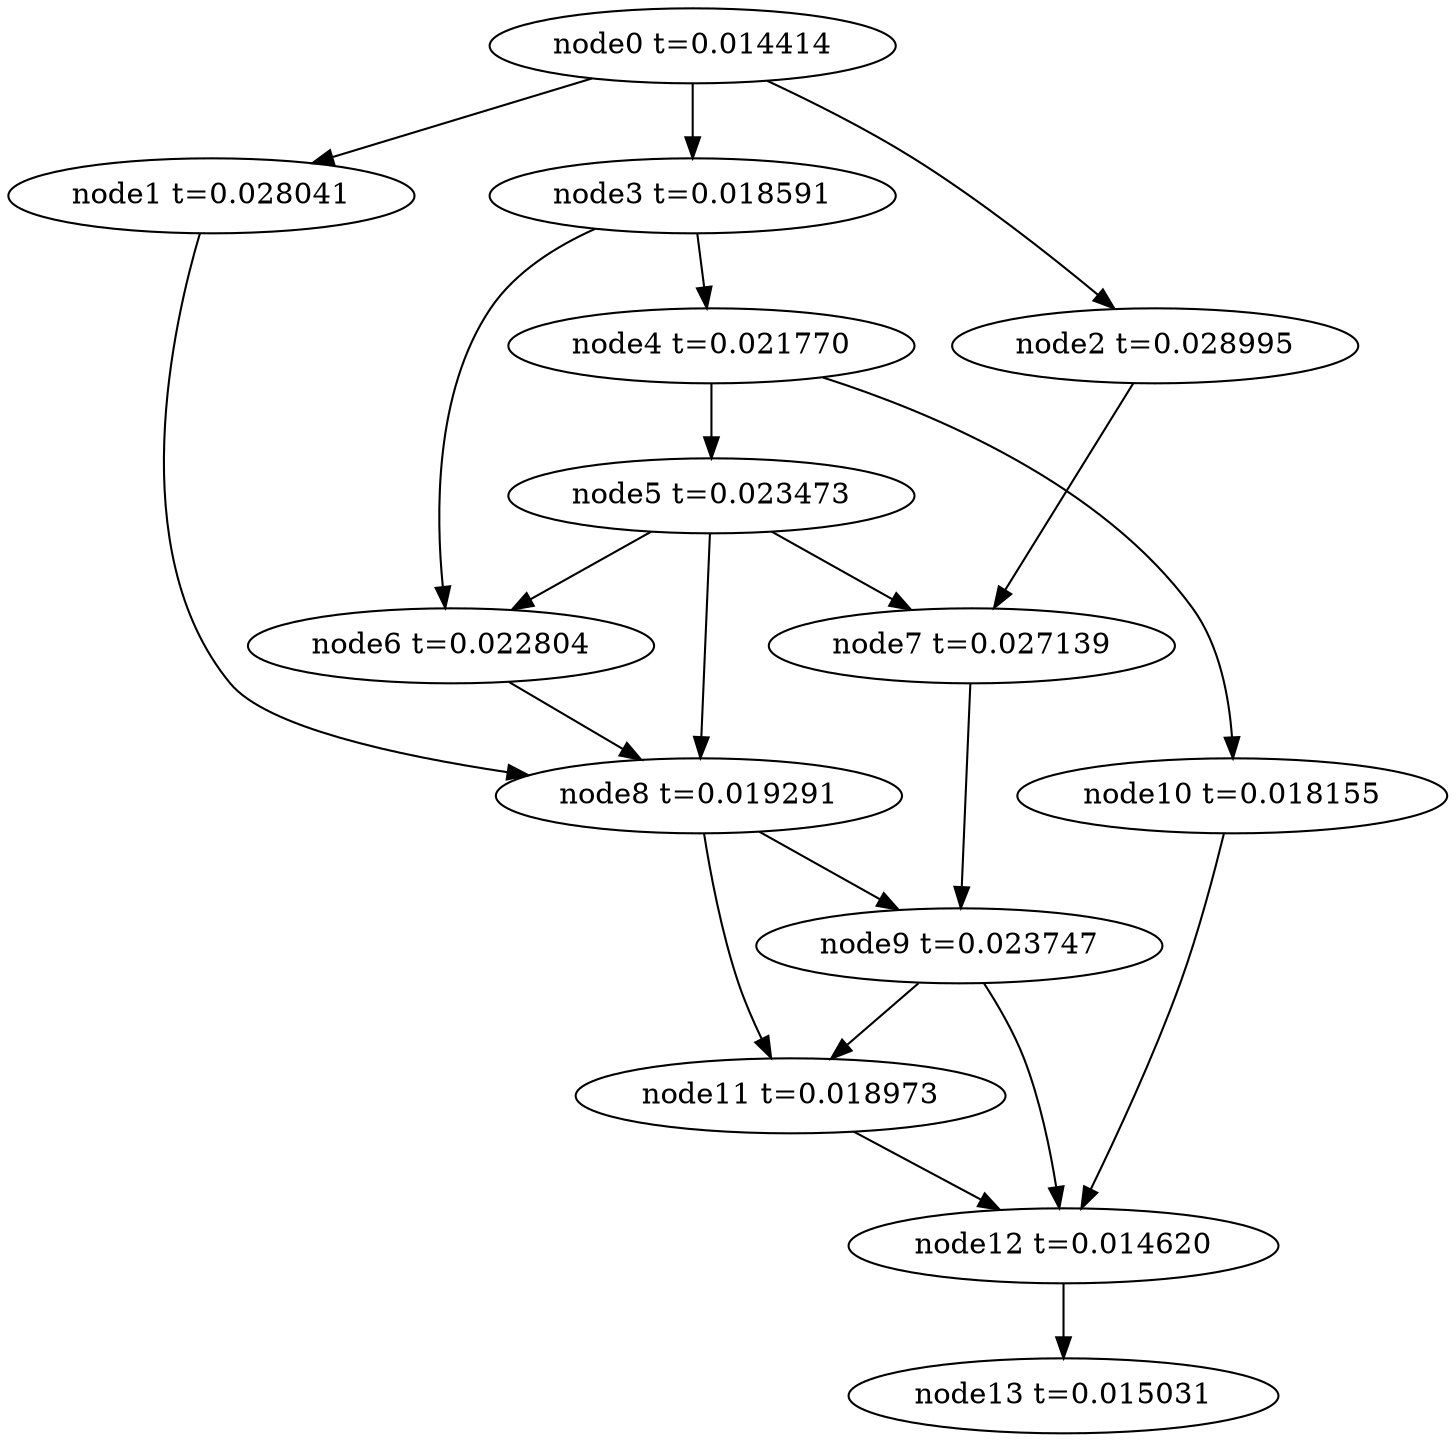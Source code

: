 digraph g{
	node13[label="node13 t=0.015031"]
	node12 -> node13
	node12[label="node12 t=0.014620"];
	node11 -> node12
	node11[label="node11 t=0.018973"];
	node10 -> node12
	node10[label="node10 t=0.018155"];
	node9 -> node12
	node9 -> node11
	node9[label="node9 t=0.023747"];
	node8 -> node11
	node8 -> node9
	node8[label="node8 t=0.019291"];
	node7 -> node9
	node7[label="node7 t=0.027139"];
	node6 -> node8
	node6[label="node6 t=0.022804"];
	node5 -> node8
	node5 -> node7
	node5 -> node6
	node5[label="node5 t=0.023473"];
	node4 -> node10
	node4 -> node5
	node4[label="node4 t=0.021770"];
	node3 -> node6
	node3 -> node4
	node3[label="node3 t=0.018591"];
	node2 -> node7
	node2[label="node2 t=0.028995"];
	node1 -> node8
	node1[label="node1 t=0.028041"];
	node0 -> node3
	node0 -> node2
	node0 -> node1
	node0[label="node0 t=0.014414"];
}
